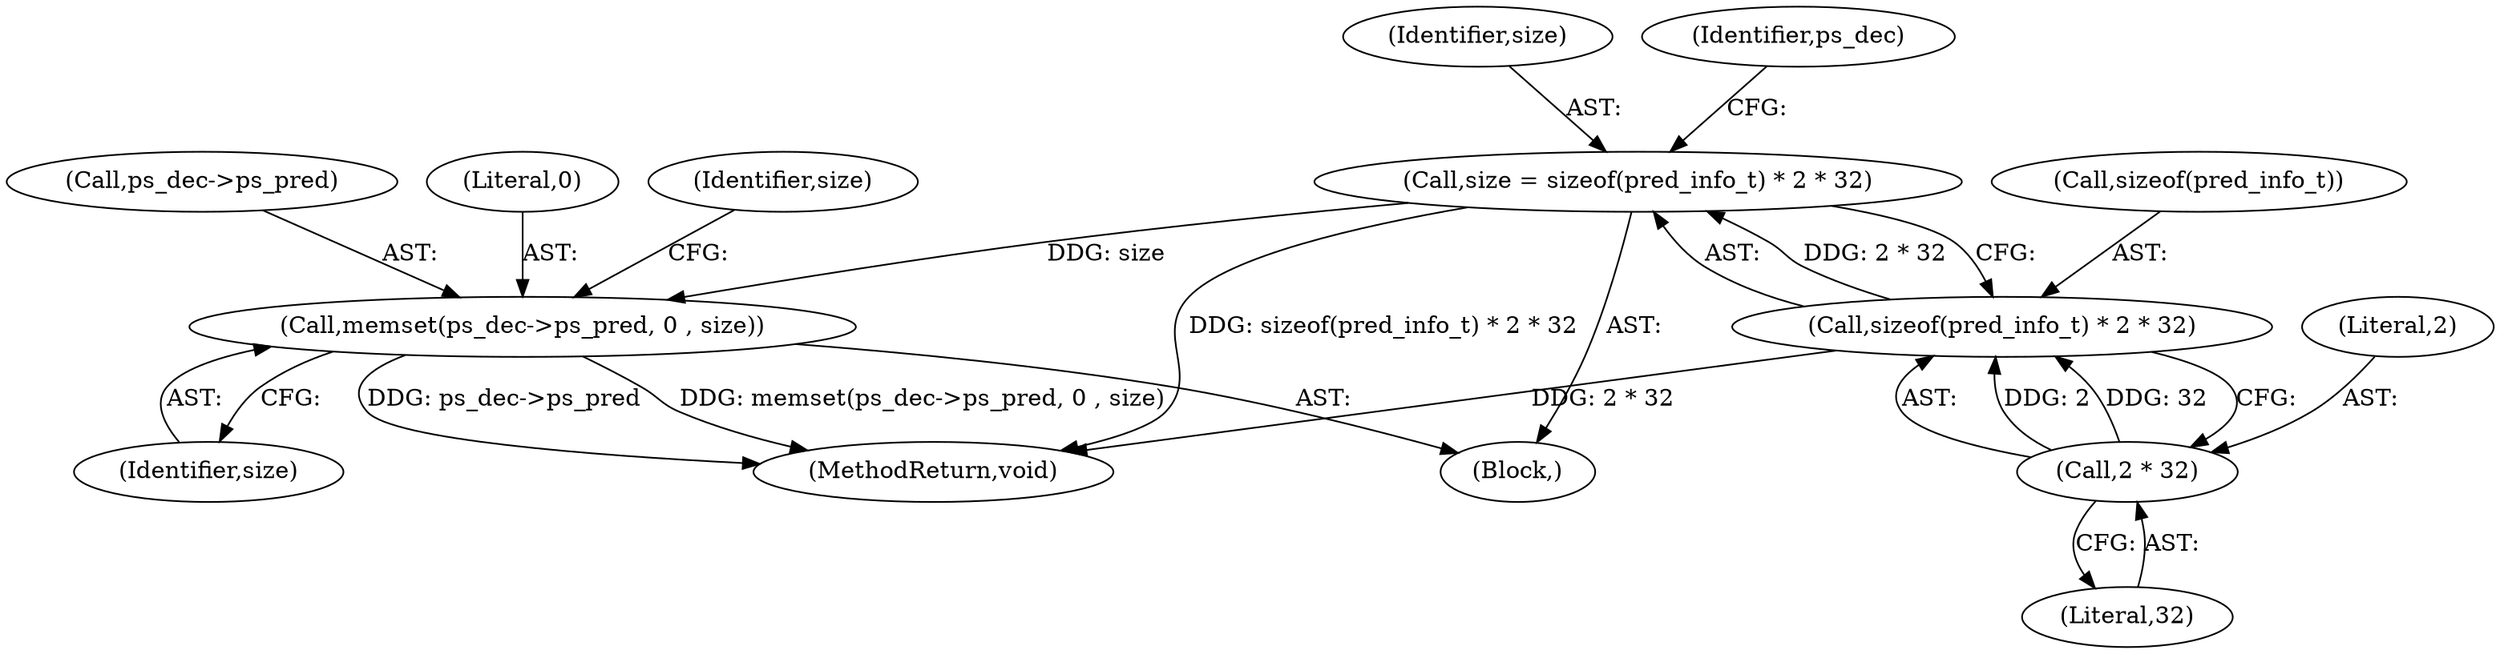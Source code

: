 digraph "0_Android_ecf6c7ce6d5a22d52160698aab44fc234c63291a@API" {
"1000140" [label="(Call,memset(ps_dec->ps_pred, 0 , size))"];
"1000132" [label="(Call,size = sizeof(pred_info_t) * 2 * 32)"];
"1000134" [label="(Call,sizeof(pred_info_t) * 2 * 32)"];
"1000137" [label="(Call,2 * 32)"];
"1000144" [label="(Literal,0)"];
"1000133" [label="(Identifier,size)"];
"1000132" [label="(Call,size = sizeof(pred_info_t) * 2 * 32)"];
"1000135" [label="(Call,sizeof(pred_info_t))"];
"1000137" [label="(Call,2 * 32)"];
"1000121" [label="(Block,)"];
"1000140" [label="(Call,memset(ps_dec->ps_pred, 0 , size))"];
"1000147" [label="(Identifier,size)"];
"1000142" [label="(Identifier,ps_dec)"];
"1000139" [label="(Literal,32)"];
"1000956" [label="(MethodReturn,void)"];
"1000145" [label="(Identifier,size)"];
"1000141" [label="(Call,ps_dec->ps_pred)"];
"1000138" [label="(Literal,2)"];
"1000134" [label="(Call,sizeof(pred_info_t) * 2 * 32)"];
"1000140" -> "1000121"  [label="AST: "];
"1000140" -> "1000145"  [label="CFG: "];
"1000141" -> "1000140"  [label="AST: "];
"1000144" -> "1000140"  [label="AST: "];
"1000145" -> "1000140"  [label="AST: "];
"1000147" -> "1000140"  [label="CFG: "];
"1000140" -> "1000956"  [label="DDG: ps_dec->ps_pred"];
"1000140" -> "1000956"  [label="DDG: memset(ps_dec->ps_pred, 0 , size)"];
"1000132" -> "1000140"  [label="DDG: size"];
"1000132" -> "1000121"  [label="AST: "];
"1000132" -> "1000134"  [label="CFG: "];
"1000133" -> "1000132"  [label="AST: "];
"1000134" -> "1000132"  [label="AST: "];
"1000142" -> "1000132"  [label="CFG: "];
"1000132" -> "1000956"  [label="DDG: sizeof(pred_info_t) * 2 * 32"];
"1000134" -> "1000132"  [label="DDG: 2 * 32"];
"1000134" -> "1000137"  [label="CFG: "];
"1000135" -> "1000134"  [label="AST: "];
"1000137" -> "1000134"  [label="AST: "];
"1000134" -> "1000956"  [label="DDG: 2 * 32"];
"1000137" -> "1000134"  [label="DDG: 2"];
"1000137" -> "1000134"  [label="DDG: 32"];
"1000137" -> "1000139"  [label="CFG: "];
"1000138" -> "1000137"  [label="AST: "];
"1000139" -> "1000137"  [label="AST: "];
}
